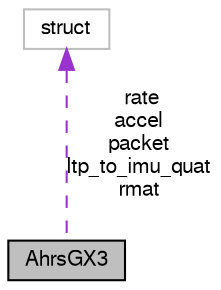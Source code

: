digraph "AhrsGX3"
{
  edge [fontname="FreeSans",fontsize="10",labelfontname="FreeSans",labelfontsize="10"];
  node [fontname="FreeSans",fontsize="10",shape=record];
  Node1 [label="AhrsGX3",height=0.2,width=0.4,color="black", fillcolor="grey75", style="filled", fontcolor="black"];
  Node2 -> Node1 [dir="back",color="darkorchid3",fontsize="10",style="dashed",label=" rate\naccel\npacket\nltp_to_imu_quat\nrmat" ,fontname="FreeSans"];
  Node2 [label="struct",height=0.2,width=0.4,color="grey75", fillcolor="white", style="filled"];
}
